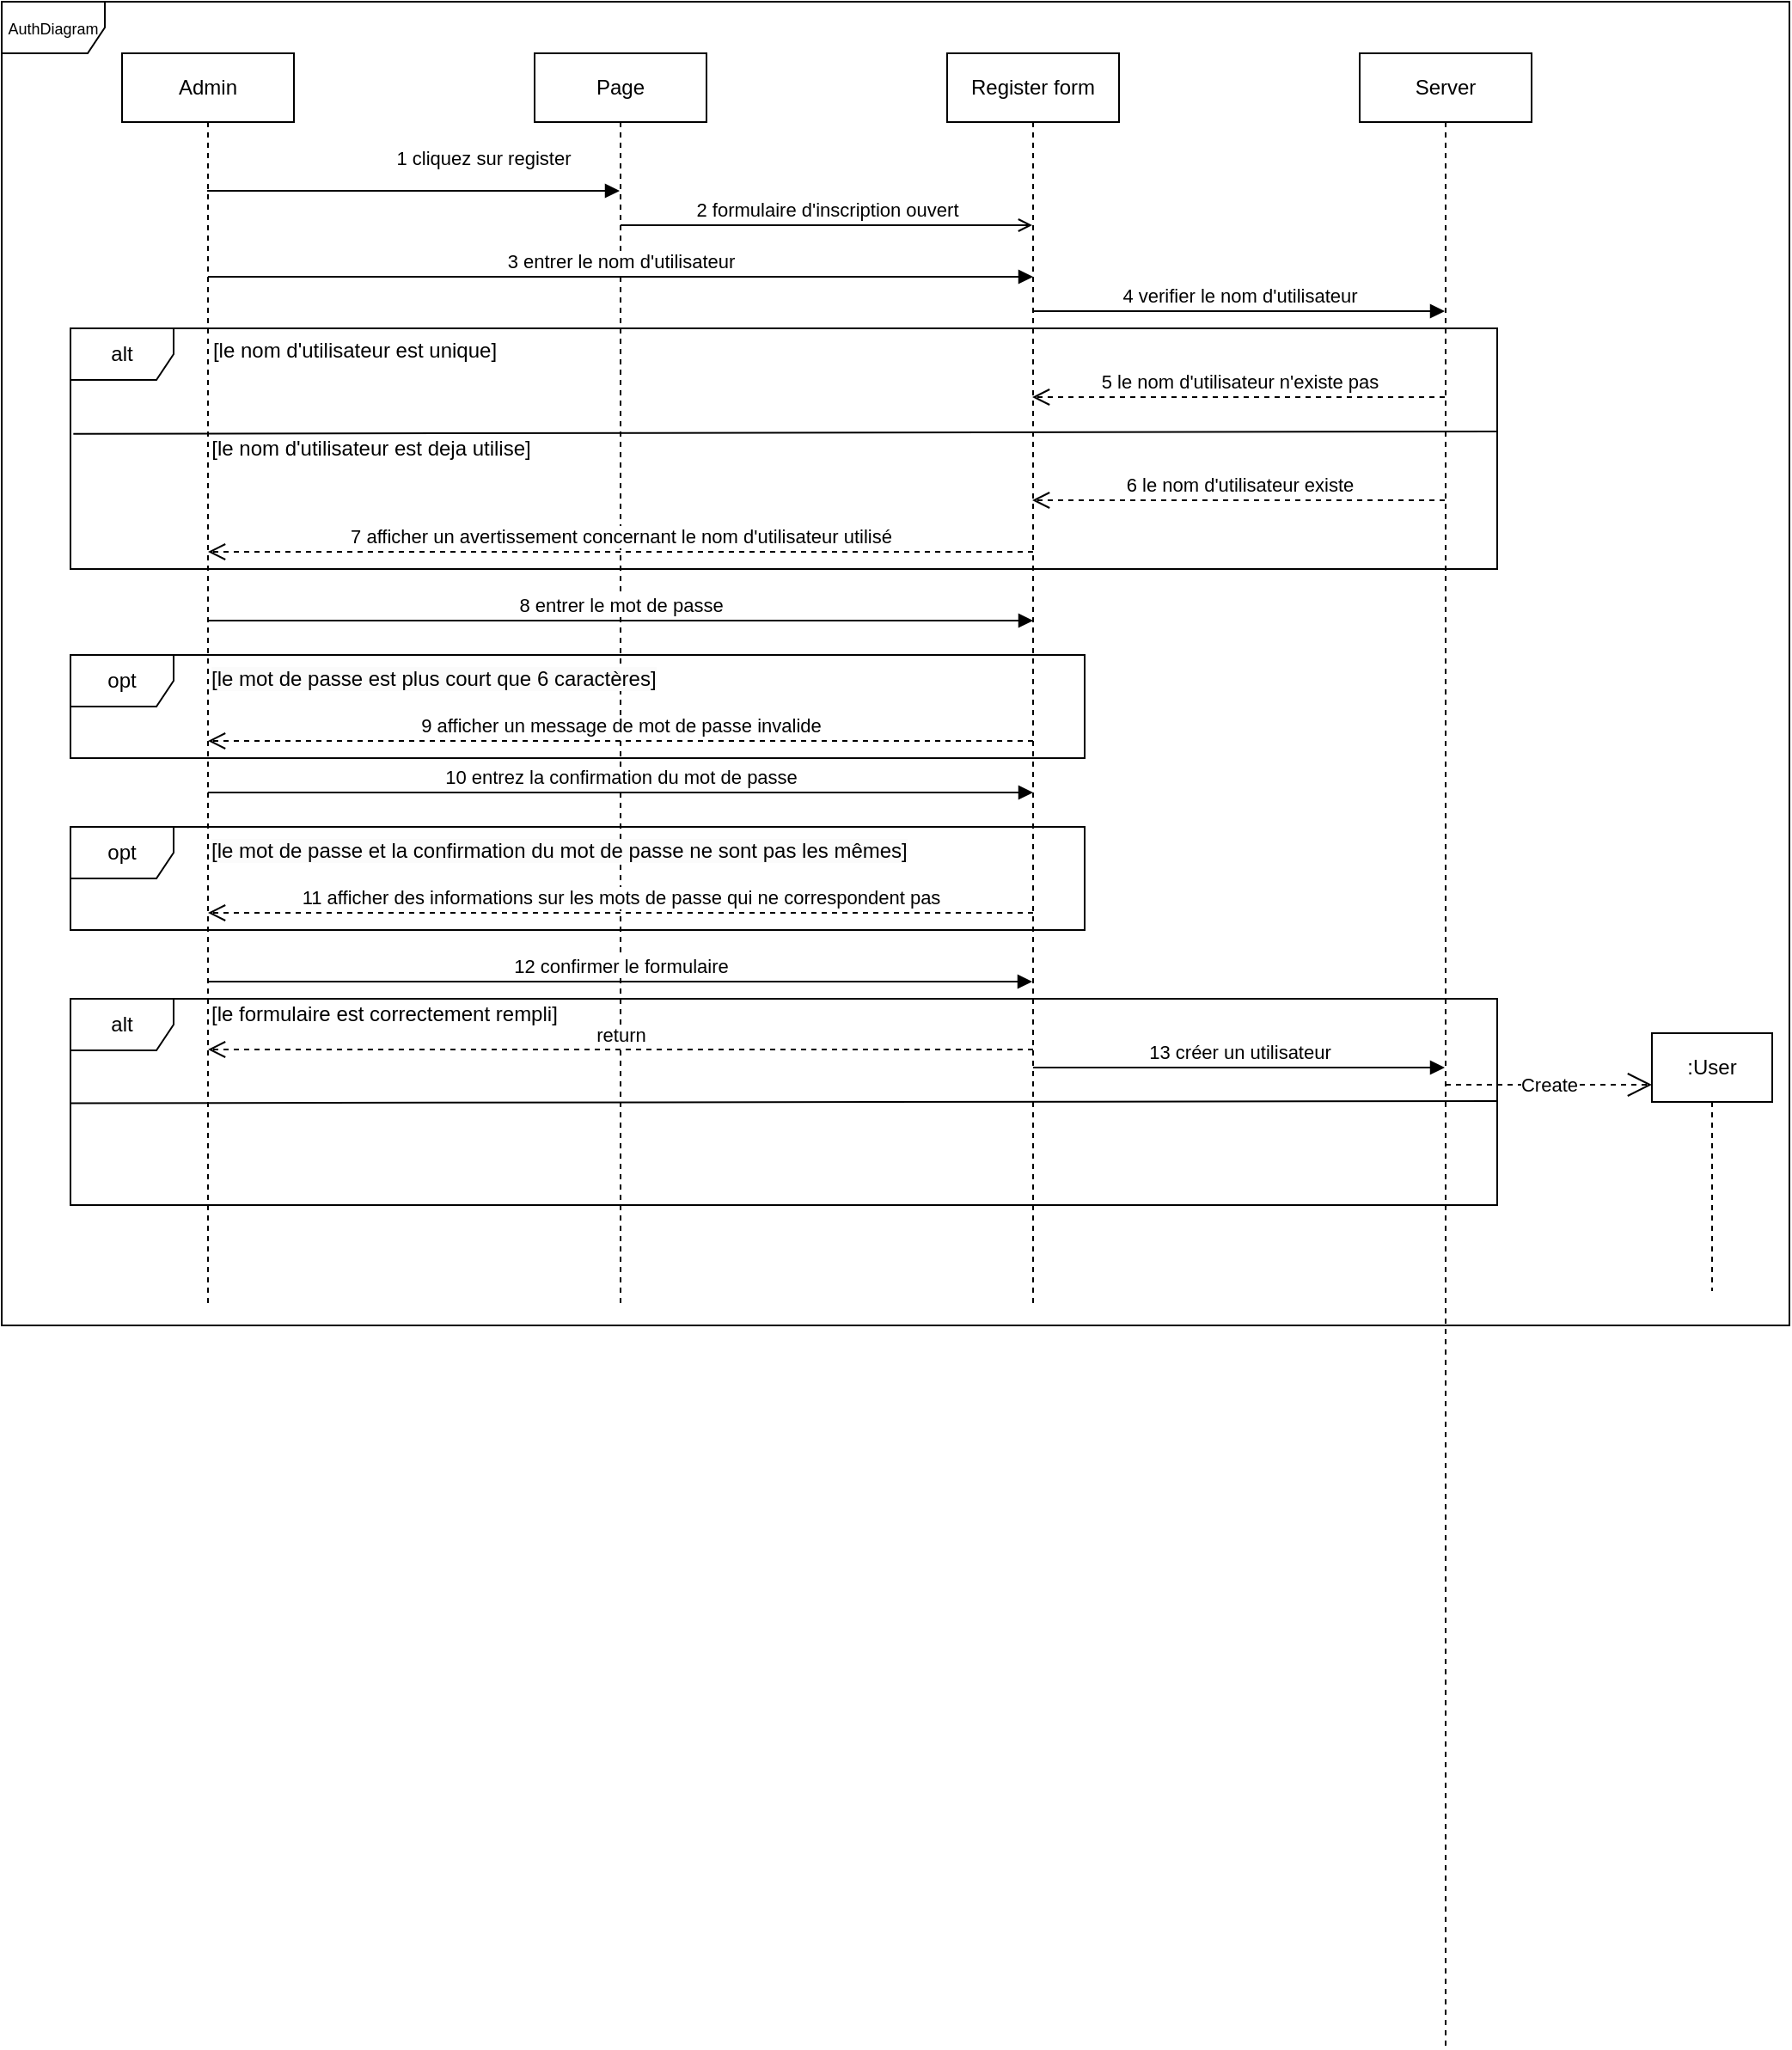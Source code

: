 <mxfile version="24.7.7">
  <diagram name="Page-1" id="iNz27WkClWEoJF21SSV9">
    <mxGraphModel dx="399" dy="468" grid="1" gridSize="10" guides="1" tooltips="1" connect="1" arrows="1" fold="1" page="1" pageScale="1" pageWidth="827" pageHeight="1169" math="0" shadow="0">
      <root>
        <mxCell id="0" />
        <mxCell id="1" parent="0" />
        <mxCell id="lp9Ig59kmIwdO2sqm7V7-1" value="Admin" style="shape=umlLifeline;perimeter=lifelinePerimeter;whiteSpace=wrap;html=1;container=1;dropTarget=0;collapsible=0;recursiveResize=0;outlineConnect=0;portConstraint=eastwest;newEdgeStyle={&quot;edgeStyle&quot;:&quot;elbowEdgeStyle&quot;,&quot;elbow&quot;:&quot;vertical&quot;,&quot;curved&quot;:0,&quot;rounded&quot;:0};" vertex="1" parent="1">
          <mxGeometry x="80" y="40" width="100" height="730" as="geometry" />
        </mxCell>
        <mxCell id="lp9Ig59kmIwdO2sqm7V7-2" value="Page" style="shape=umlLifeline;perimeter=lifelinePerimeter;whiteSpace=wrap;html=1;container=1;dropTarget=0;collapsible=0;recursiveResize=0;outlineConnect=0;portConstraint=eastwest;newEdgeStyle={&quot;edgeStyle&quot;:&quot;elbowEdgeStyle&quot;,&quot;elbow&quot;:&quot;vertical&quot;,&quot;curved&quot;:0,&quot;rounded&quot;:0};" vertex="1" parent="1">
          <mxGeometry x="320" y="40" width="100" height="730" as="geometry" />
        </mxCell>
        <mxCell id="lp9Ig59kmIwdO2sqm7V7-3" value="Register form" style="shape=umlLifeline;perimeter=lifelinePerimeter;whiteSpace=wrap;html=1;container=1;dropTarget=0;collapsible=0;recursiveResize=0;outlineConnect=0;portConstraint=eastwest;newEdgeStyle={&quot;edgeStyle&quot;:&quot;elbowEdgeStyle&quot;,&quot;elbow&quot;:&quot;vertical&quot;,&quot;curved&quot;:0,&quot;rounded&quot;:0};" vertex="1" parent="1">
          <mxGeometry x="560" y="40" width="100" height="730" as="geometry" />
        </mxCell>
        <mxCell id="lp9Ig59kmIwdO2sqm7V7-5" value="&lt;font style=&quot;font-size: 9px;&quot;&gt;AuthDiagram&lt;/font&gt;" style="shape=umlFrame;whiteSpace=wrap;html=1;pointerEvents=0;" vertex="1" parent="1">
          <mxGeometry x="10" y="10" width="1040" height="770" as="geometry" />
        </mxCell>
        <mxCell id="lp9Ig59kmIwdO2sqm7V7-6" value="1 cliquez sur register" style="html=1;verticalAlign=bottom;endArrow=block;curved=0;rounded=0;" edge="1" parent="1">
          <mxGeometry x="0.336" y="10" width="80" relative="1" as="geometry">
            <mxPoint x="129.5" y="120" as="sourcePoint" />
            <mxPoint x="369.5" y="120" as="targetPoint" />
            <mxPoint as="offset" />
          </mxGeometry>
        </mxCell>
        <mxCell id="lp9Ig59kmIwdO2sqm7V7-7" value="Server" style="shape=umlLifeline;perimeter=lifelinePerimeter;whiteSpace=wrap;html=1;container=1;dropTarget=0;collapsible=0;recursiveResize=0;outlineConnect=0;portConstraint=eastwest;newEdgeStyle={&quot;edgeStyle&quot;:&quot;elbowEdgeStyle&quot;,&quot;elbow&quot;:&quot;vertical&quot;,&quot;curved&quot;:0,&quot;rounded&quot;:0};" vertex="1" parent="1">
          <mxGeometry x="800" y="40" width="100" height="1160" as="geometry" />
        </mxCell>
        <mxCell id="lp9Ig59kmIwdO2sqm7V7-9" value="2 formulaire d&#39;inscription ouvert" style="html=1;verticalAlign=bottom;labelBackgroundColor=none;endArrow=open;endFill=0;rounded=0;" edge="1" parent="1" target="lp9Ig59kmIwdO2sqm7V7-3">
          <mxGeometry width="160" relative="1" as="geometry">
            <mxPoint x="370" y="140" as="sourcePoint" />
            <mxPoint x="530" y="140" as="targetPoint" />
          </mxGeometry>
        </mxCell>
        <mxCell id="lp9Ig59kmIwdO2sqm7V7-10" value="3 entrer le nom d&#39;utilisateur" style="html=1;verticalAlign=bottom;endArrow=block;curved=0;rounded=0;" edge="1" parent="1">
          <mxGeometry width="80" relative="1" as="geometry">
            <mxPoint x="130" y="170" as="sourcePoint" />
            <mxPoint x="610" y="170" as="targetPoint" />
            <mxPoint as="offset" />
          </mxGeometry>
        </mxCell>
        <mxCell id="lp9Ig59kmIwdO2sqm7V7-11" value="4 verifier le nom d&#39;utilisateur" style="html=1;verticalAlign=bottom;endArrow=block;curved=0;rounded=0;" edge="1" parent="1">
          <mxGeometry width="80" relative="1" as="geometry">
            <mxPoint x="609.5" y="190" as="sourcePoint" />
            <mxPoint x="849.5" y="190" as="targetPoint" />
          </mxGeometry>
        </mxCell>
        <mxCell id="lp9Ig59kmIwdO2sqm7V7-13" value="alt" style="shape=umlFrame;whiteSpace=wrap;html=1;pointerEvents=0;" vertex="1" parent="1">
          <mxGeometry x="50" y="200" width="830" height="140" as="geometry" />
        </mxCell>
        <mxCell id="lp9Ig59kmIwdO2sqm7V7-14" value="[le nom d&#39;utilisateur est unique]" style="text;html=1;align=center;verticalAlign=middle;resizable=0;points=[];autosize=1;strokeColor=none;fillColor=none;" vertex="1" parent="1">
          <mxGeometry x="120" y="198" width="190" height="30" as="geometry" />
        </mxCell>
        <mxCell id="lp9Ig59kmIwdO2sqm7V7-16" value="" style="endArrow=none;html=1;rounded=0;exitX=0;exitY=0.6;exitDx=0;exitDy=0;exitPerimeter=0;entryX=0.998;entryY=0.593;entryDx=0;entryDy=0;entryPerimeter=0;" edge="1" parent="1">
          <mxGeometry width="50" height="50" relative="1" as="geometry">
            <mxPoint x="51.66" y="261.4" as="sourcePoint" />
            <mxPoint x="880.0" y="260" as="targetPoint" />
          </mxGeometry>
        </mxCell>
        <mxCell id="lp9Ig59kmIwdO2sqm7V7-17" value="[le nom d&#39;utilisateur est deja utilise]" style="text;html=1;align=center;verticalAlign=middle;whiteSpace=wrap;rounded=0;" vertex="1" parent="1">
          <mxGeometry x="130" y="260" width="190" height="20" as="geometry" />
        </mxCell>
        <mxCell id="lp9Ig59kmIwdO2sqm7V7-18" value="5 le nom d&#39;utilisateur n&#39;existe pas" style="html=1;verticalAlign=bottom;endArrow=open;dashed=1;endSize=8;curved=0;rounded=0;" edge="1" parent="1">
          <mxGeometry relative="1" as="geometry">
            <mxPoint x="849.5" y="240" as="sourcePoint" />
            <mxPoint x="609.5" y="240" as="targetPoint" />
          </mxGeometry>
        </mxCell>
        <mxCell id="lp9Ig59kmIwdO2sqm7V7-19" value="6&amp;nbsp;le nom d&#39;utilisateur existe" style="html=1;verticalAlign=bottom;endArrow=open;dashed=1;endSize=8;curved=0;rounded=0;" edge="1" parent="1">
          <mxGeometry relative="1" as="geometry">
            <mxPoint x="849.5" y="300" as="sourcePoint" />
            <mxPoint x="609.5" y="300" as="targetPoint" />
          </mxGeometry>
        </mxCell>
        <mxCell id="lp9Ig59kmIwdO2sqm7V7-20" value="7&amp;nbsp;afficher un avertissement concernant le nom d&#39;utilisateur utilisé" style="html=1;verticalAlign=bottom;endArrow=open;dashed=1;endSize=8;curved=0;rounded=0;" edge="1" parent="1">
          <mxGeometry relative="1" as="geometry">
            <mxPoint x="610" y="330" as="sourcePoint" />
            <mxPoint x="130" y="330" as="targetPoint" />
          </mxGeometry>
        </mxCell>
        <mxCell id="lp9Ig59kmIwdO2sqm7V7-21" value="8 entrer le mot de passe" style="html=1;verticalAlign=bottom;endArrow=block;curved=0;rounded=0;" edge="1" parent="1">
          <mxGeometry width="80" relative="1" as="geometry">
            <mxPoint x="130" y="370" as="sourcePoint" />
            <mxPoint x="610" y="370" as="targetPoint" />
          </mxGeometry>
        </mxCell>
        <mxCell id="lp9Ig59kmIwdO2sqm7V7-22" value="opt" style="shape=umlFrame;whiteSpace=wrap;html=1;pointerEvents=0;" vertex="1" parent="1">
          <mxGeometry x="50" y="390" width="590" height="60" as="geometry" />
        </mxCell>
        <mxCell id="lp9Ig59kmIwdO2sqm7V7-24" value="&lt;span style=&quot;color: rgb(0, 0, 0); font-family: Helvetica; font-size: 12px; font-style: normal; font-variant-ligatures: normal; font-variant-caps: normal; font-weight: 400; letter-spacing: normal; orphans: 2; text-align: center; text-indent: 0px; text-transform: none; widows: 2; word-spacing: 0px; -webkit-text-stroke-width: 0px; white-space: nowrap; background-color: rgb(251, 251, 251); text-decoration-thickness: initial; text-decoration-style: initial; text-decoration-color: initial; display: inline !important; float: none;&quot;&gt;[le mot de passe est plus court que 6 caractères]&lt;/span&gt;" style="text;whiteSpace=wrap;html=1;" vertex="1" parent="1">
          <mxGeometry x="130" y="390" width="260" height="10" as="geometry" />
        </mxCell>
        <mxCell id="lp9Ig59kmIwdO2sqm7V7-25" value="9 afficher un message de mot de passe invalide" style="html=1;verticalAlign=bottom;endArrow=open;dashed=1;endSize=8;curved=0;rounded=0;" edge="1" parent="1">
          <mxGeometry relative="1" as="geometry">
            <mxPoint x="610" y="440" as="sourcePoint" />
            <mxPoint x="130" y="440" as="targetPoint" />
          </mxGeometry>
        </mxCell>
        <mxCell id="lp9Ig59kmIwdO2sqm7V7-26" value="opt" style="shape=umlFrame;whiteSpace=wrap;html=1;pointerEvents=0;" vertex="1" parent="1">
          <mxGeometry x="50" y="490" width="590" height="60" as="geometry" />
        </mxCell>
        <mxCell id="lp9Ig59kmIwdO2sqm7V7-27" value="10&amp;nbsp;entrez la confirmation du mot de passe" style="html=1;verticalAlign=bottom;endArrow=block;curved=0;rounded=0;" edge="1" parent="1">
          <mxGeometry width="80" relative="1" as="geometry">
            <mxPoint x="130" y="470" as="sourcePoint" />
            <mxPoint x="610" y="470" as="targetPoint" />
          </mxGeometry>
        </mxCell>
        <mxCell id="lp9Ig59kmIwdO2sqm7V7-29" value="&lt;span style=&quot;color: rgb(0, 0, 0); font-family: Helvetica; font-size: 12px; font-style: normal; font-variant-ligatures: normal; font-variant-caps: normal; font-weight: 400; letter-spacing: normal; orphans: 2; text-align: center; text-indent: 0px; text-transform: none; widows: 2; word-spacing: 0px; -webkit-text-stroke-width: 0px; white-space: nowrap; background-color: rgb(251, 251, 251); text-decoration-thickness: initial; text-decoration-style: initial; text-decoration-color: initial; display: inline !important; float: none;&quot;&gt;[le mot de passe et la confirmation du mot de passe ne sont pas les mêmes]&lt;/span&gt;" style="text;whiteSpace=wrap;html=1;" vertex="1" parent="1">
          <mxGeometry x="130" y="490" width="410" height="10" as="geometry" />
        </mxCell>
        <mxCell id="lp9Ig59kmIwdO2sqm7V7-30" value="11 afficher des informations sur les mots de passe qui ne correspondent pas" style="html=1;verticalAlign=bottom;endArrow=open;dashed=1;endSize=8;curved=0;rounded=0;" edge="1" parent="1">
          <mxGeometry relative="1" as="geometry">
            <mxPoint x="610" y="540" as="sourcePoint" />
            <mxPoint x="130" y="540" as="targetPoint" />
            <mxPoint as="offset" />
          </mxGeometry>
        </mxCell>
        <mxCell id="lp9Ig59kmIwdO2sqm7V7-31" value="12 confirmer le formulaire" style="html=1;verticalAlign=bottom;endArrow=block;curved=0;rounded=0;" edge="1" parent="1">
          <mxGeometry width="80" relative="1" as="geometry">
            <mxPoint x="130" y="580" as="sourcePoint" />
            <mxPoint x="609.5" y="580" as="targetPoint" />
          </mxGeometry>
        </mxCell>
        <mxCell id="lp9Ig59kmIwdO2sqm7V7-32" value="alt" style="shape=umlFrame;whiteSpace=wrap;html=1;pointerEvents=0;" vertex="1" parent="1">
          <mxGeometry x="50" y="590" width="830" height="120" as="geometry" />
        </mxCell>
        <mxCell id="lp9Ig59kmIwdO2sqm7V7-33" value="[le formulaire est correctement rempli]" style="text;whiteSpace=wrap;" vertex="1" parent="1">
          <mxGeometry x="130" y="585" width="220" height="10" as="geometry" />
        </mxCell>
        <mxCell id="lp9Ig59kmIwdO2sqm7V7-34" value="13&amp;nbsp;créer un utilisateur" style="html=1;verticalAlign=bottom;endArrow=block;curved=0;rounded=0;" edge="1" parent="1" target="lp9Ig59kmIwdO2sqm7V7-7">
          <mxGeometry width="80" relative="1" as="geometry">
            <mxPoint x="610" y="630" as="sourcePoint" />
            <mxPoint x="690" y="630" as="targetPoint" />
          </mxGeometry>
        </mxCell>
        <mxCell id="lp9Ig59kmIwdO2sqm7V7-35" value="return" style="html=1;verticalAlign=bottom;endArrow=open;dashed=1;endSize=8;curved=0;rounded=0;" edge="1" parent="1" target="lp9Ig59kmIwdO2sqm7V7-1">
          <mxGeometry relative="1" as="geometry">
            <mxPoint x="610" y="619.5" as="sourcePoint" />
            <mxPoint x="530" y="619.5" as="targetPoint" />
          </mxGeometry>
        </mxCell>
        <mxCell id="lp9Ig59kmIwdO2sqm7V7-36" value=":User" style="shape=umlLifeline;perimeter=lifelinePerimeter;whiteSpace=wrap;html=1;container=1;dropTarget=0;collapsible=0;recursiveResize=0;outlineConnect=0;portConstraint=eastwest;newEdgeStyle={&quot;curved&quot;:0,&quot;rounded&quot;:0};" vertex="1" parent="1">
          <mxGeometry x="970" y="610" width="70" height="150" as="geometry" />
        </mxCell>
        <mxCell id="lp9Ig59kmIwdO2sqm7V7-42" value="Create" style="endArrow=open;endSize=12;dashed=1;html=1;rounded=0;" edge="1" parent="1">
          <mxGeometry width="160" relative="1" as="geometry">
            <mxPoint x="850" y="640" as="sourcePoint" />
            <mxPoint x="970" y="640" as="targetPoint" />
          </mxGeometry>
        </mxCell>
        <mxCell id="lp9Ig59kmIwdO2sqm7V7-43" value="" style="endArrow=none;html=1;rounded=0;exitX=0;exitY=0.506;exitDx=0;exitDy=0;exitPerimeter=0;" edge="1" parent="1" source="lp9Ig59kmIwdO2sqm7V7-32">
          <mxGeometry relative="1" as="geometry">
            <mxPoint x="720" y="649.5" as="sourcePoint" />
            <mxPoint x="880" y="649.5" as="targetPoint" />
          </mxGeometry>
        </mxCell>
      </root>
    </mxGraphModel>
  </diagram>
</mxfile>
